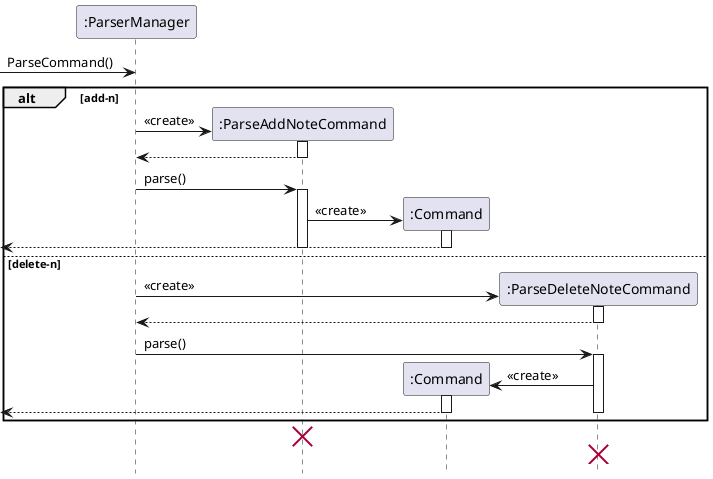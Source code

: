@startuml

hide footbox

participant ":ParserManager" as ParserManager
participant ":ParseAddNoteCommand" as ParseAddNoteCommand
participant ":Command" as Command
participant ":ParseDeleteNoteCommand" as ParseDeleteNoteCommand

-> ParserManager: ParseCommand()

alt add-n

create ParseAddNoteCommand
ParserManager -> ParseAddNoteCommand: <<create>>

activate ParseAddNoteCommand
ParserManager <-- ParseAddNoteCommand
deactivate ParseAddNoteCommand

ParserManager -> ParseAddNoteCommand: parse()

activate ParseAddNoteCommand
create Command
ParseAddNoteCommand -> Command: <<create>>

activate Command
<-- Command:
deactivate Command

deactivate ParseAddNoteCommand

else delete-n
create ParseDeleteNoteCommand
ParserManager -> ParseDeleteNoteCommand: <<create>>

activate ParseDeleteNoteCommand
ParserManager <-- ParseDeleteNoteCommand
deactivate ParseDeleteNoteCommand

ParserManager -> ParseDeleteNoteCommand: parse()

activate ParseDeleteNoteCommand
create Command
ParseDeleteNoteCommand -> Command: <<create>>

activate Command
<-- Command:
deactivate Command

deactivate ParseDeleteNoteCommand

end
destroy ParseAddNoteCommand
destroy ParseDeleteNoteCommand
@enduml

@startuml

hide footbox

participant ":ParserManager" as ParserManager
participant ":ParseAddNoteCommand" as ParseAddNoteCommand
participant ":AddNoteCommand" as AddNoteCommand
participant ":IncorrectCommand" as IncorrectCommand

create ParserManager

alt add-n
create ParseAddNoteCommand
ParserManager -> ParseAddNoteCommand: <<create>>

activate ParseAddNoteCommand
ParserManager <-- ParseAddNoteCommand
deactivate ParseAddNoteCommand

ParserManager -> ParseAddNoteCommand: parse()
activate ParseAddNoteCommand

alt valid string
create AddNoteCommand
ParseAddNoteCommand -> AddNoteCommand: <<create>>

activate AddNoteCommand
ParseAddNoteCommand <-- AddNoteCommand
deactivate AddNoteCommand

ParserManager <-- ParseAddNoteCommand
<-- ParserManager

else invalid string
create IncorrectCommand
ParseAddNoteCommand -> IncorrectCommand: <<create>>

activate IncorrectCommand
ParseAddNoteCommand <-- IncorrectCommand
deactivate IncorrectCommand

ParserManager <-- ParseAddNoteCommand

deactivate ParseAddNoteCommand

<-- ParserManager

destroy ParseAddNoteCommand

end
end

@enduml